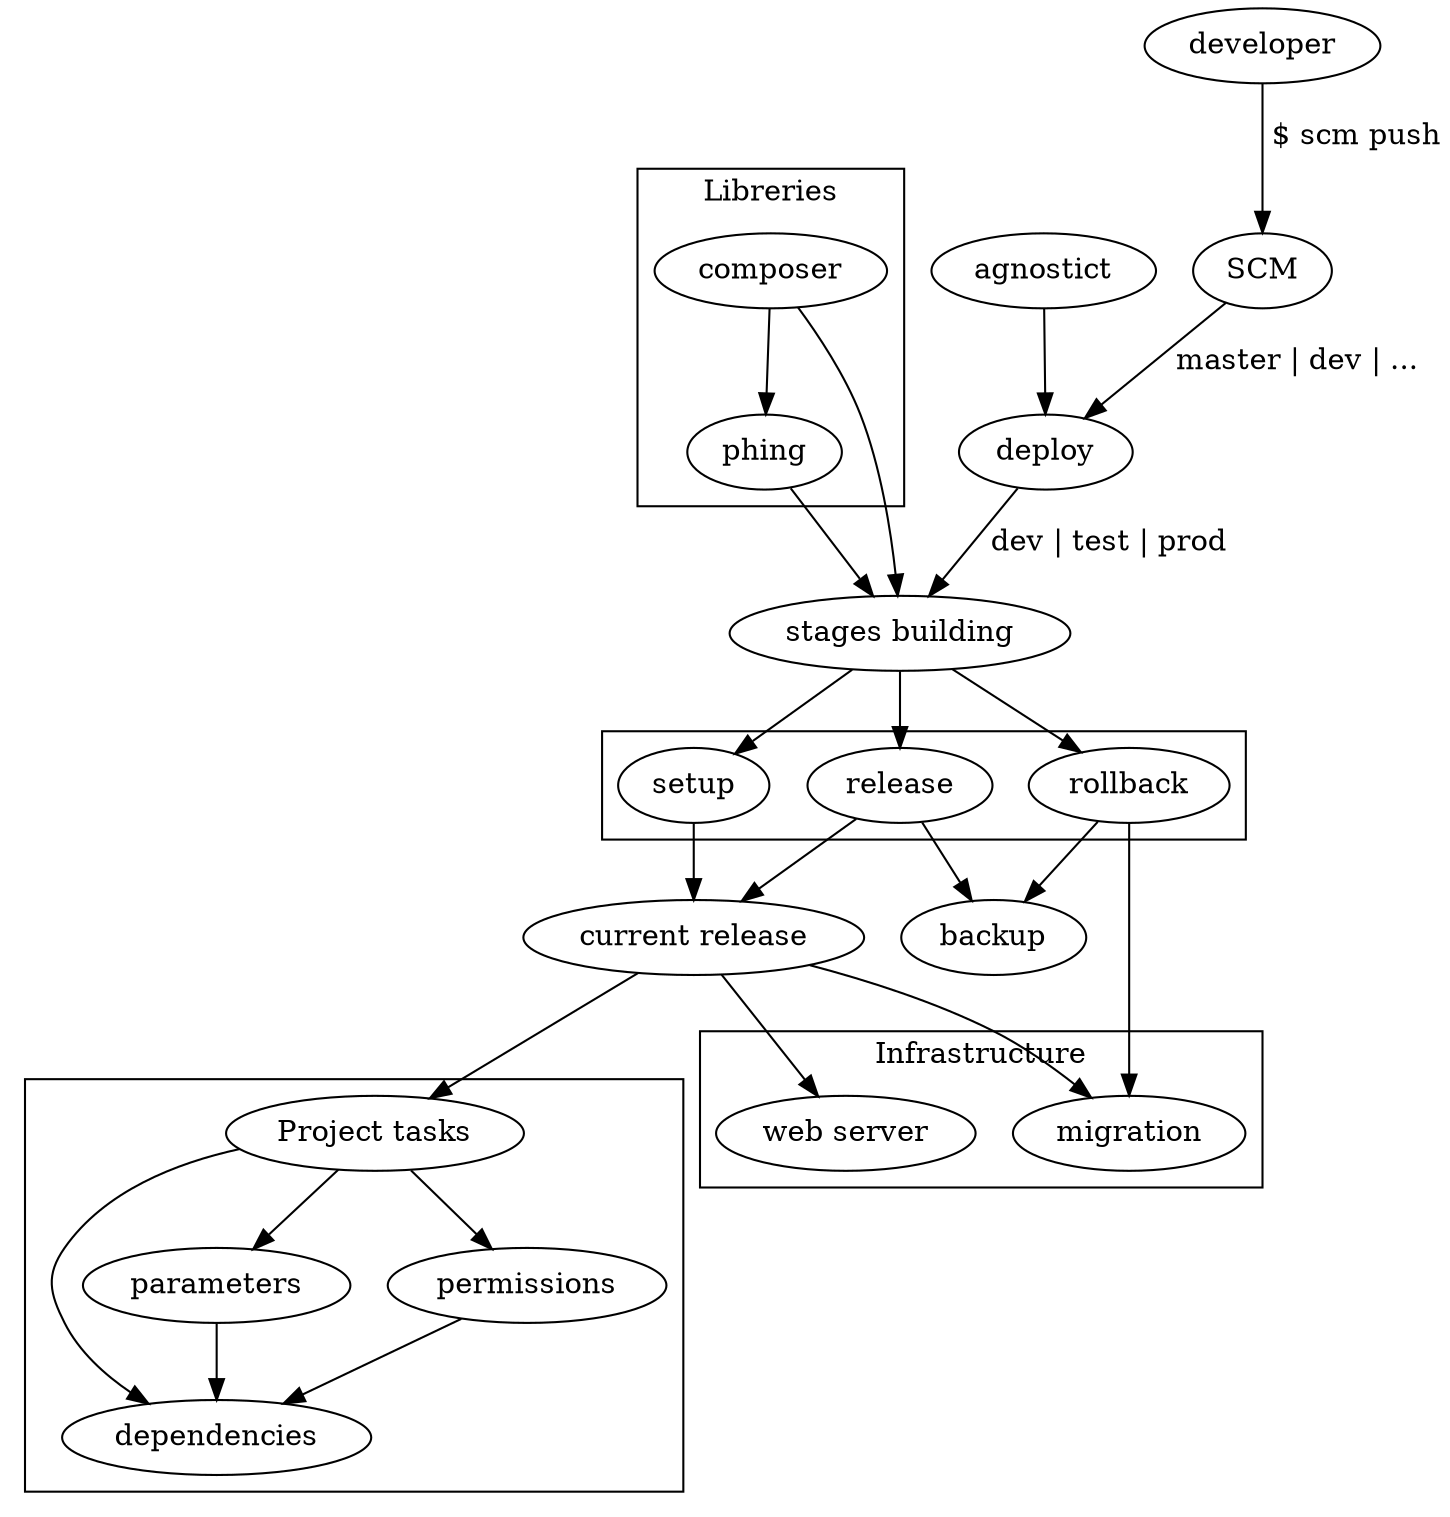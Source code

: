 digraph StagesBuilding {
    rankdir=lr;
    compound=true;
    "developer"      -> "SCM"            [label=" $ scm push"];
    "SCM"            ->"deploy"          [label=" master | dev | ..."];
    "agnostict"      ->"deploy"
    "deploy"         ->"stages building" [label=" dev | test | prod "]
    "stages building"->"setup";
    "stages building"->"release";
    "stages building"->"rollback" ;
    "setup"          ->"current release";
    "release"        ->"backup";
    "release"        ->"current release";
    "current release"->"migration";
    "current release"->"web server";
    "current release"->"Project tasks";
    "rollback"       ->"backup";
    "rollback"       ->"migration";
    subgraph clusterStages {
        "setup";
        "release";
        "rollback";
    }
    subgraph clusterInfrastructure {
        label = "Infrastructure";
        "web server";
        "migration";
    }
    subgraph clusterLibreries {
        label="Libreries";
        "phing";
        "composer"->"phing";
    }
    "composer"->"stages building";
    "phing"   ->"stages building"
    subgraph clusterProject {
        "Project tasks";
        "Project tasks"->"dependencies";
        "Project tasks"->"parameters";
        "Project tasks"->"permissions";
    }
    "parameters"     ->"dependencies"
    "permissions"    ->"dependencies";

}
